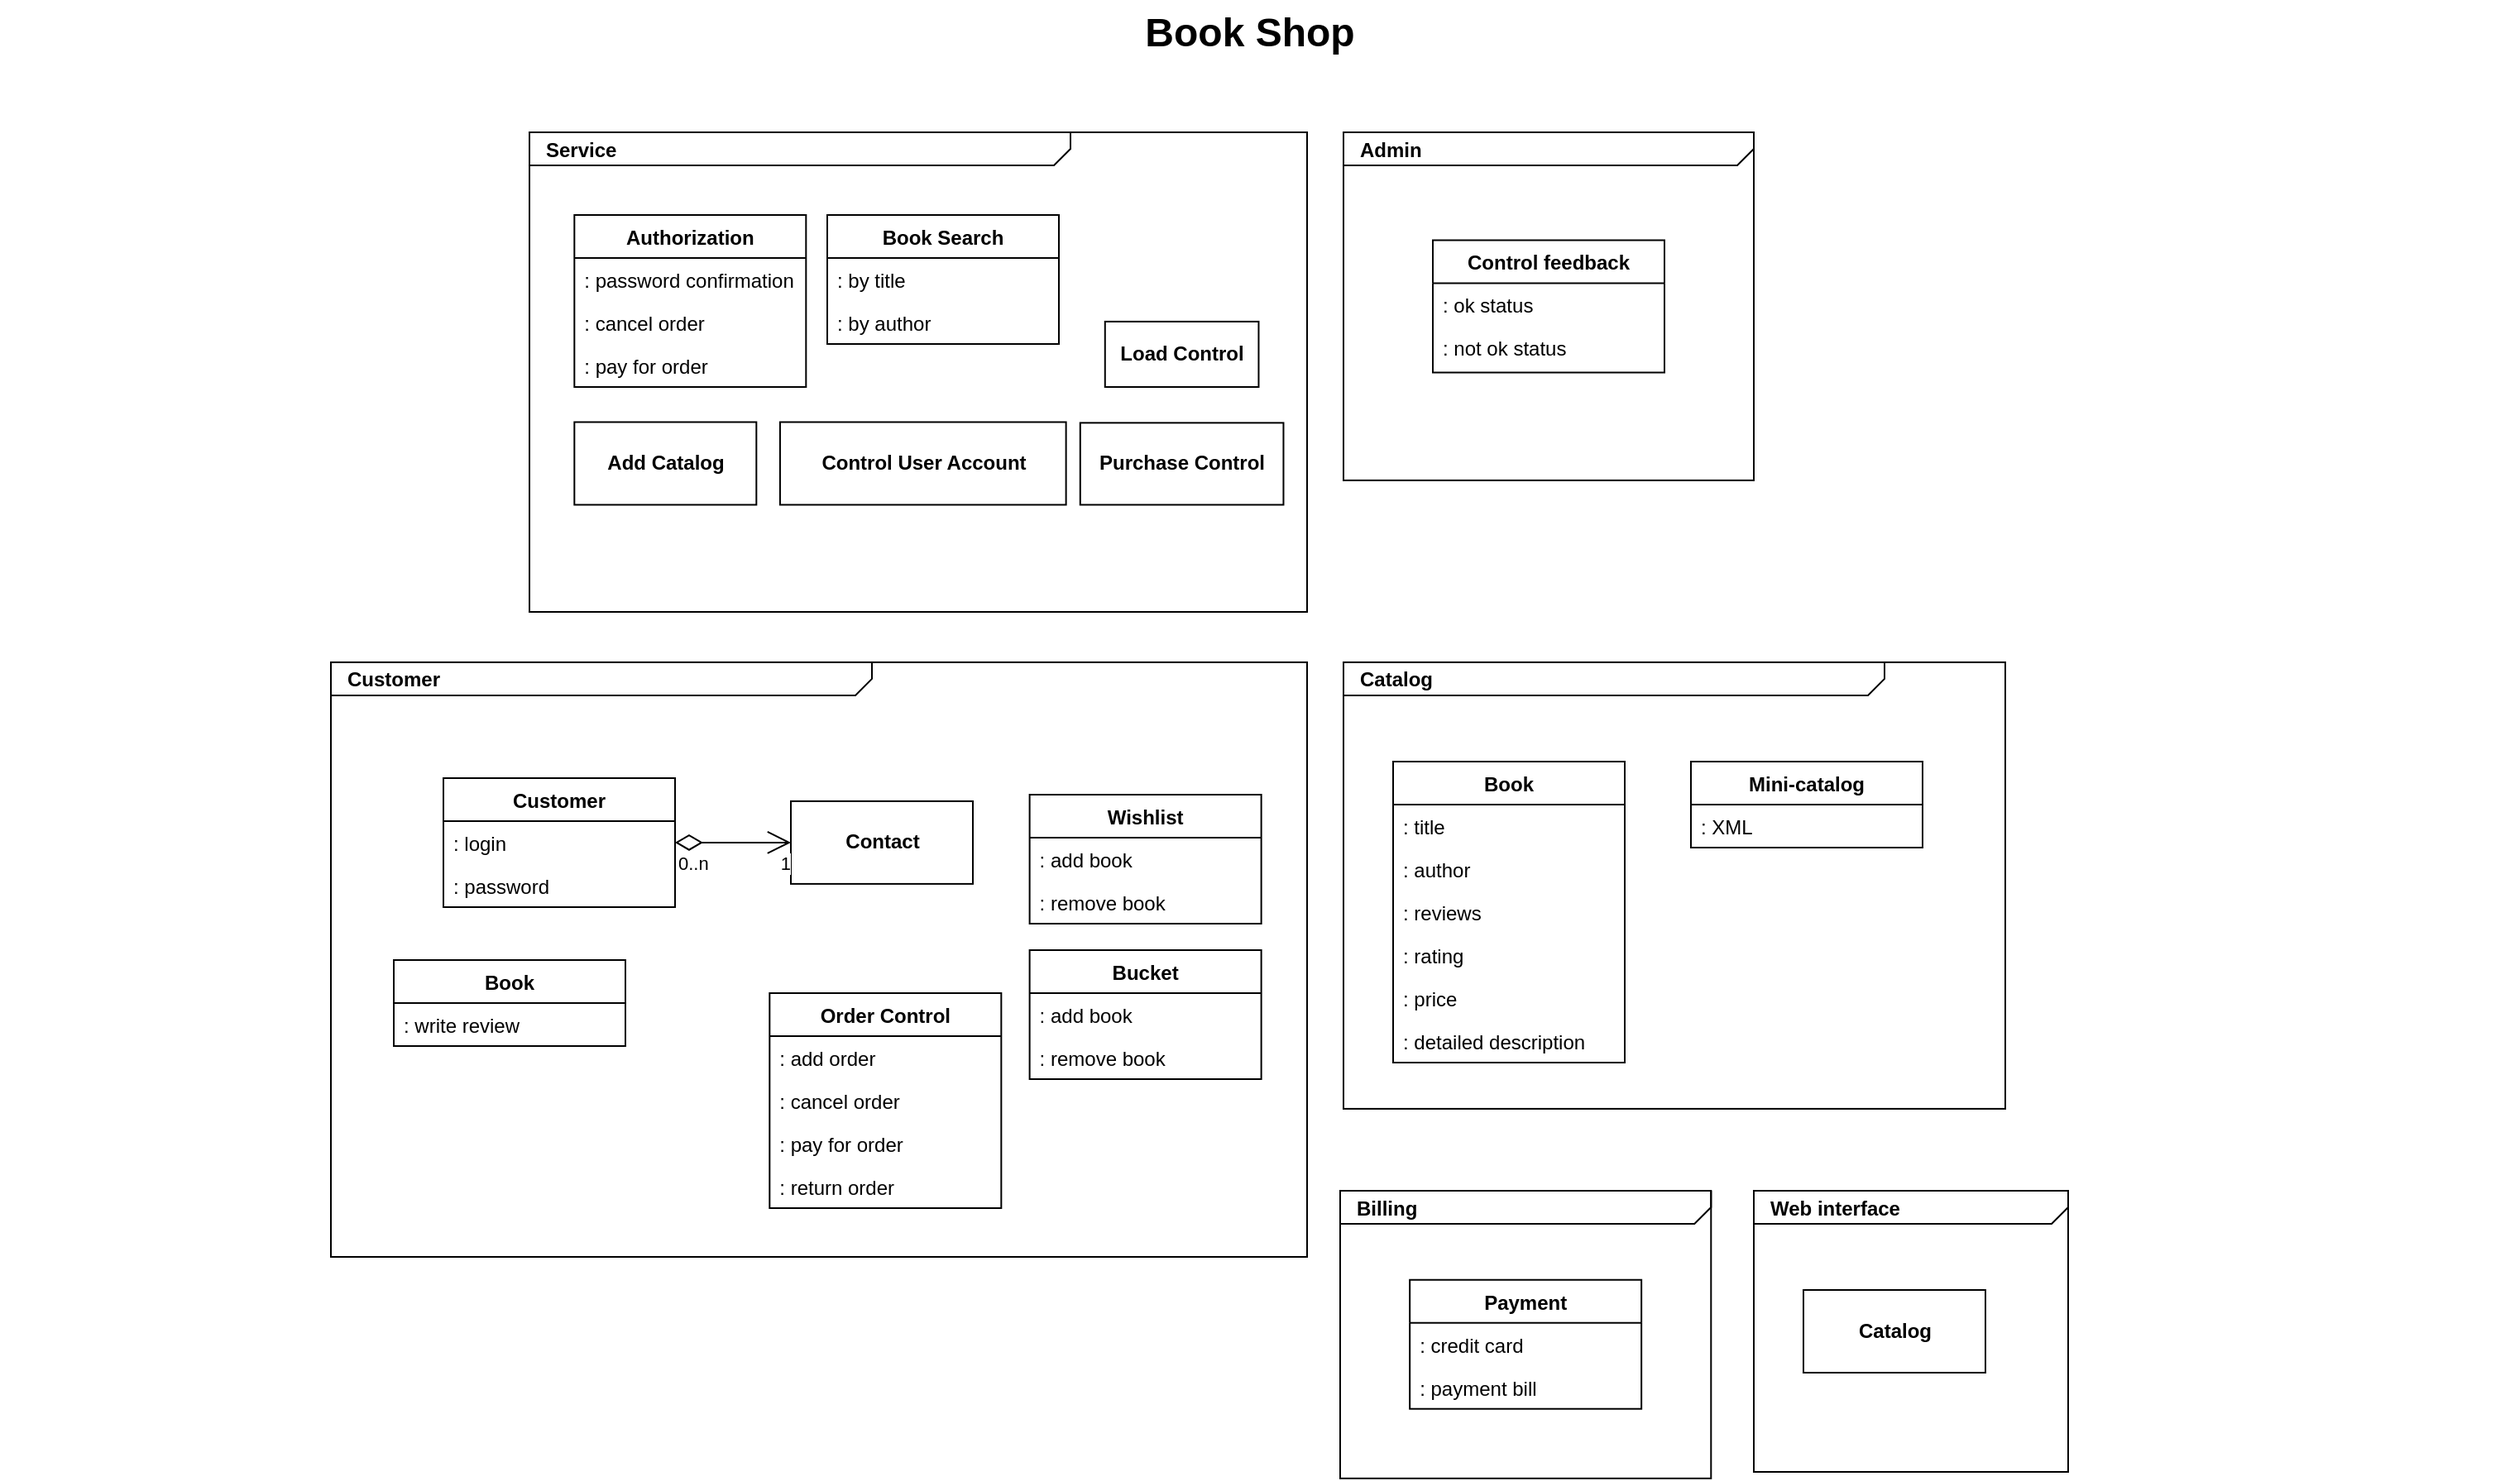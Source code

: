 <mxfile version="13.10.2" type="device"><diagram name="book shop" id="929967ad-93f9-6ef4-fab6-5d389245f69c"><mxGraphModel dx="1820" dy="1622" grid="1" gridSize="10" guides="1" tooltips="1" connect="1" arrows="1" fold="1" page="1" pageScale="1.5" pageWidth="1169" pageHeight="826" background="none" math="0" shadow="0"><root><mxCell id="0" style=";html=1;"/><mxCell id="1" style=";html=1;" parent="0"/><mxCell id="1672d66443f91eb5-1" value="&lt;p style=&quot;margin: 0px ; margin-top: 4px ; margin-left: 10px ; text-align: left&quot;&gt;&lt;b&gt;Web interface&lt;/b&gt;&lt;/p&gt;" style="html=1;strokeWidth=1;shape=mxgraph.sysml.package;html=1;overflow=fill;whiteSpace=wrap;fillColor=none;gradientColor=none;fontSize=12;align=center;labelX=327.64;" parent="1" vertex="1"><mxGeometry x="1270" y="730" width="190" height="170" as="geometry"/></mxCell><mxCell id="1672d66443f91eb5-23" value="Book Shop" style="text;strokeColor=none;fillColor=none;html=1;fontSize=24;fontStyle=1;verticalAlign=middle;align=center;" parent="1" vertex="1"><mxGeometry x="210" y="10" width="1510" height="40" as="geometry"/></mxCell><mxCell id="kzECbn9RoqgpZqz6PSbu-3" value="&lt;p style=&quot;margin: 0px ; margin-top: 4px ; margin-left: 10px ; text-align: left&quot;&gt;&lt;b&gt;Customer&lt;/b&gt;&lt;/p&gt;" style="html=1;strokeWidth=1;shape=mxgraph.sysml.package;html=1;overflow=fill;whiteSpace=wrap;fillColor=none;gradientColor=none;fontSize=12;align=center;labelX=327.64;" vertex="1" parent="1"><mxGeometry x="410" y="410.45" width="590" height="359.55" as="geometry"/></mxCell><mxCell id="kzECbn9RoqgpZqz6PSbu-4" value="&lt;p style=&quot;margin: 0px ; margin-top: 4px ; margin-left: 10px ; text-align: left&quot;&gt;&lt;b&gt;Billing&lt;/b&gt;&lt;/p&gt;" style="html=1;strokeWidth=1;shape=mxgraph.sysml.package;html=1;overflow=fill;whiteSpace=wrap;fillColor=none;gradientColor=none;fontSize=12;align=center;labelX=327.64;" vertex="1" parent="1"><mxGeometry x="1020" y="730" width="224.15" height="173.93" as="geometry"/></mxCell><mxCell id="kzECbn9RoqgpZqz6PSbu-5" value="&lt;p style=&quot;margin: 0px ; margin-top: 4px ; margin-left: 10px ; text-align: left&quot;&gt;&lt;b&gt;Catalog&lt;/b&gt;&lt;/p&gt;" style="html=1;strokeWidth=1;shape=mxgraph.sysml.package;html=1;overflow=fill;whiteSpace=wrap;fillColor=none;gradientColor=none;fontSize=12;align=center;labelX=327.64;" vertex="1" parent="1"><mxGeometry x="1022" y="410.45" width="400" height="270" as="geometry"/></mxCell><mxCell id="kzECbn9RoqgpZqz6PSbu-7" value="Customer" style="swimlane;fontStyle=1;childLayout=stackLayout;horizontal=1;startSize=26;fillColor=none;horizontalStack=0;resizeParent=1;resizeParentMax=0;resizeLast=0;collapsible=1;marginBottom=0;" vertex="1" parent="1"><mxGeometry x="478" y="480.45" width="140" height="78" as="geometry"/></mxCell><mxCell id="kzECbn9RoqgpZqz6PSbu-59" value=": login" style="text;strokeColor=none;fillColor=none;align=left;verticalAlign=top;spacingLeft=4;spacingRight=4;overflow=hidden;rotatable=0;points=[[0,0.5],[1,0.5]];portConstraint=eastwest;" vertex="1" parent="kzECbn9RoqgpZqz6PSbu-7"><mxGeometry y="26" width="140" height="26" as="geometry"/></mxCell><mxCell id="kzECbn9RoqgpZqz6PSbu-58" value=": password" style="text;strokeColor=none;fillColor=none;align=left;verticalAlign=top;spacingLeft=4;spacingRight=4;overflow=hidden;rotatable=0;points=[[0,0.5],[1,0.5]];portConstraint=eastwest;" vertex="1" parent="kzECbn9RoqgpZqz6PSbu-7"><mxGeometry y="52" width="140" height="26" as="geometry"/></mxCell><mxCell id="kzECbn9RoqgpZqz6PSbu-14" value="&lt;b&gt;Contact&lt;/b&gt;" style="html=1;" vertex="1" parent="1"><mxGeometry x="688" y="494.45" width="110" height="50" as="geometry"/></mxCell><mxCell id="kzECbn9RoqgpZqz6PSbu-15" value="" style="endArrow=open;html=1;endSize=12;startArrow=diamondThin;startSize=14;startFill=0;edgeStyle=orthogonalEdgeStyle;" edge="1" parent="1" source="kzECbn9RoqgpZqz6PSbu-7" target="kzECbn9RoqgpZqz6PSbu-14"><mxGeometry relative="1" as="geometry"><mxPoint x="598" y="560.45" as="sourcePoint"/><mxPoint x="758" y="560.45" as="targetPoint"/></mxGeometry></mxCell><mxCell id="kzECbn9RoqgpZqz6PSbu-16" value="0..n" style="edgeLabel;resizable=0;html=1;align=left;verticalAlign=top;" connectable="0" vertex="1" parent="kzECbn9RoqgpZqz6PSbu-15"><mxGeometry x="-1" relative="1" as="geometry"/></mxCell><mxCell id="kzECbn9RoqgpZqz6PSbu-17" value="1" style="edgeLabel;resizable=0;html=1;align=right;verticalAlign=top;" connectable="0" vertex="1" parent="kzECbn9RoqgpZqz6PSbu-15"><mxGeometry x="1" relative="1" as="geometry"/></mxCell><mxCell id="kzECbn9RoqgpZqz6PSbu-19" value="Bucket" style="swimlane;fontStyle=1;childLayout=stackLayout;horizontal=1;startSize=26;fillColor=none;horizontalStack=0;resizeParent=1;resizeParentMax=0;resizeLast=0;collapsible=1;marginBottom=0;" vertex="1" parent="1"><mxGeometry x="832.31" y="584.45" width="140" height="78" as="geometry"/></mxCell><mxCell id="kzECbn9RoqgpZqz6PSbu-20" value=": add book" style="text;strokeColor=none;fillColor=none;align=left;verticalAlign=top;spacingLeft=4;spacingRight=4;overflow=hidden;rotatable=0;points=[[0,0.5],[1,0.5]];portConstraint=eastwest;" vertex="1" parent="kzECbn9RoqgpZqz6PSbu-19"><mxGeometry y="26" width="140" height="26" as="geometry"/></mxCell><mxCell id="kzECbn9RoqgpZqz6PSbu-21" value=": remove book" style="text;strokeColor=none;fillColor=none;align=left;verticalAlign=top;spacingLeft=4;spacingRight=4;overflow=hidden;rotatable=0;points=[[0,0.5],[1,0.5]];portConstraint=eastwest;" vertex="1" parent="kzECbn9RoqgpZqz6PSbu-19"><mxGeometry y="52" width="140" height="26" as="geometry"/></mxCell><mxCell id="kzECbn9RoqgpZqz6PSbu-23" value="Wishlist" style="swimlane;fontStyle=1;childLayout=stackLayout;horizontal=1;startSize=26;fillColor=none;horizontalStack=0;resizeParent=1;resizeParentMax=0;resizeLast=0;collapsible=1;marginBottom=0;" vertex="1" parent="1"><mxGeometry x="832.31" y="490.45" width="140" height="78" as="geometry"/></mxCell><mxCell id="kzECbn9RoqgpZqz6PSbu-24" value=": add book" style="text;strokeColor=none;fillColor=none;align=left;verticalAlign=top;spacingLeft=4;spacingRight=4;overflow=hidden;rotatable=0;points=[[0,0.5],[1,0.5]];portConstraint=eastwest;" vertex="1" parent="kzECbn9RoqgpZqz6PSbu-23"><mxGeometry y="26" width="140" height="26" as="geometry"/></mxCell><mxCell id="kzECbn9RoqgpZqz6PSbu-25" value=": remove book" style="text;strokeColor=none;fillColor=none;align=left;verticalAlign=top;spacingLeft=4;spacingRight=4;overflow=hidden;rotatable=0;points=[[0,0.5],[1,0.5]];portConstraint=eastwest;" vertex="1" parent="kzECbn9RoqgpZqz6PSbu-23"><mxGeometry y="52" width="140" height="26" as="geometry"/></mxCell><mxCell id="kzECbn9RoqgpZqz6PSbu-27" value="Order Control" style="swimlane;fontStyle=1;childLayout=stackLayout;horizontal=1;startSize=26;fillColor=none;horizontalStack=0;resizeParent=1;resizeParentMax=0;resizeLast=0;collapsible=1;marginBottom=0;" vertex="1" parent="1"><mxGeometry x="675.16" y="610.45" width="140" height="130" as="geometry"/></mxCell><mxCell id="kzECbn9RoqgpZqz6PSbu-28" value=": add order" style="text;strokeColor=none;fillColor=none;align=left;verticalAlign=top;spacingLeft=4;spacingRight=4;overflow=hidden;rotatable=0;points=[[0,0.5],[1,0.5]];portConstraint=eastwest;" vertex="1" parent="kzECbn9RoqgpZqz6PSbu-27"><mxGeometry y="26" width="140" height="26" as="geometry"/></mxCell><mxCell id="kzECbn9RoqgpZqz6PSbu-30" value=": cancel order" style="text;strokeColor=none;fillColor=none;align=left;verticalAlign=top;spacingLeft=4;spacingRight=4;overflow=hidden;rotatable=0;points=[[0,0.5],[1,0.5]];portConstraint=eastwest;" vertex="1" parent="kzECbn9RoqgpZqz6PSbu-27"><mxGeometry y="52" width="140" height="26" as="geometry"/></mxCell><mxCell id="kzECbn9RoqgpZqz6PSbu-29" value=": pay for order" style="text;strokeColor=none;fillColor=none;align=left;verticalAlign=top;spacingLeft=4;spacingRight=4;overflow=hidden;rotatable=0;points=[[0,0.5],[1,0.5]];portConstraint=eastwest;" vertex="1" parent="kzECbn9RoqgpZqz6PSbu-27"><mxGeometry y="78" width="140" height="26" as="geometry"/></mxCell><mxCell id="kzECbn9RoqgpZqz6PSbu-75" value=": return order" style="text;strokeColor=none;fillColor=none;align=left;verticalAlign=top;spacingLeft=4;spacingRight=4;overflow=hidden;rotatable=0;points=[[0,0.5],[1,0.5]];portConstraint=eastwest;" vertex="1" parent="kzECbn9RoqgpZqz6PSbu-27"><mxGeometry y="104" width="140" height="26" as="geometry"/></mxCell><mxCell id="kzECbn9RoqgpZqz6PSbu-31" value="Payment" style="swimlane;fontStyle=1;childLayout=stackLayout;horizontal=1;startSize=26;fillColor=none;horizontalStack=0;resizeParent=1;resizeParentMax=0;resizeLast=0;collapsible=1;marginBottom=0;" vertex="1" parent="1"><mxGeometry x="1062.08" y="783.93" width="140" height="78" as="geometry"/></mxCell><mxCell id="kzECbn9RoqgpZqz6PSbu-32" value=": credit card" style="text;strokeColor=none;fillColor=none;align=left;verticalAlign=top;spacingLeft=4;spacingRight=4;overflow=hidden;rotatable=0;points=[[0,0.5],[1,0.5]];portConstraint=eastwest;" vertex="1" parent="kzECbn9RoqgpZqz6PSbu-31"><mxGeometry y="26" width="140" height="26" as="geometry"/></mxCell><mxCell id="kzECbn9RoqgpZqz6PSbu-33" value=": payment bill" style="text;strokeColor=none;fillColor=none;align=left;verticalAlign=top;spacingLeft=4;spacingRight=4;overflow=hidden;rotatable=0;points=[[0,0.5],[1,0.5]];portConstraint=eastwest;" vertex="1" parent="kzECbn9RoqgpZqz6PSbu-31"><mxGeometry y="52" width="140" height="26" as="geometry"/></mxCell><mxCell id="kzECbn9RoqgpZqz6PSbu-35" value="Book" style="swimlane;fontStyle=1;childLayout=stackLayout;horizontal=1;startSize=26;fillColor=none;horizontalStack=0;resizeParent=1;resizeParentMax=0;resizeLast=0;collapsible=1;marginBottom=0;" vertex="1" parent="1"><mxGeometry x="448" y="590.45" width="140" height="52" as="geometry"/></mxCell><mxCell id="kzECbn9RoqgpZqz6PSbu-37" value=": write review" style="text;strokeColor=none;fillColor=none;align=left;verticalAlign=top;spacingLeft=4;spacingRight=4;overflow=hidden;rotatable=0;points=[[0,0.5],[1,0.5]];portConstraint=eastwest;" vertex="1" parent="kzECbn9RoqgpZqz6PSbu-35"><mxGeometry y="26" width="140" height="26" as="geometry"/></mxCell><mxCell id="kzECbn9RoqgpZqz6PSbu-39" value="Book" style="swimlane;fontStyle=1;childLayout=stackLayout;horizontal=1;startSize=26;fillColor=none;horizontalStack=0;resizeParent=1;resizeParentMax=0;resizeLast=0;collapsible=1;marginBottom=0;" vertex="1" parent="1"><mxGeometry x="1052" y="470.45" width="140" height="182" as="geometry"/></mxCell><mxCell id="kzECbn9RoqgpZqz6PSbu-40" value=": title" style="text;strokeColor=none;fillColor=none;align=left;verticalAlign=top;spacingLeft=4;spacingRight=4;overflow=hidden;rotatable=0;points=[[0,0.5],[1,0.5]];portConstraint=eastwest;" vertex="1" parent="kzECbn9RoqgpZqz6PSbu-39"><mxGeometry y="26" width="140" height="26" as="geometry"/></mxCell><mxCell id="kzECbn9RoqgpZqz6PSbu-45" value=": author" style="text;strokeColor=none;fillColor=none;align=left;verticalAlign=top;spacingLeft=4;spacingRight=4;overflow=hidden;rotatable=0;points=[[0,0.5],[1,0.5]];portConstraint=eastwest;" vertex="1" parent="kzECbn9RoqgpZqz6PSbu-39"><mxGeometry y="52" width="140" height="26" as="geometry"/></mxCell><mxCell id="kzECbn9RoqgpZqz6PSbu-46" value=": reviews" style="text;strokeColor=none;fillColor=none;align=left;verticalAlign=top;spacingLeft=4;spacingRight=4;overflow=hidden;rotatable=0;points=[[0,0.5],[1,0.5]];portConstraint=eastwest;" vertex="1" parent="kzECbn9RoqgpZqz6PSbu-39"><mxGeometry y="78" width="140" height="26" as="geometry"/></mxCell><mxCell id="kzECbn9RoqgpZqz6PSbu-41" value=": rating" style="text;strokeColor=none;fillColor=none;align=left;verticalAlign=top;spacingLeft=4;spacingRight=4;overflow=hidden;rotatable=0;points=[[0,0.5],[1,0.5]];portConstraint=eastwest;" vertex="1" parent="kzECbn9RoqgpZqz6PSbu-39"><mxGeometry y="104" width="140" height="26" as="geometry"/></mxCell><mxCell id="kzECbn9RoqgpZqz6PSbu-82" value=": price" style="text;strokeColor=none;fillColor=none;align=left;verticalAlign=top;spacingLeft=4;spacingRight=4;overflow=hidden;rotatable=0;points=[[0,0.5],[1,0.5]];portConstraint=eastwest;" vertex="1" parent="kzECbn9RoqgpZqz6PSbu-39"><mxGeometry y="130" width="140" height="26" as="geometry"/></mxCell><mxCell id="kzECbn9RoqgpZqz6PSbu-47" value=": detailed description" style="text;strokeColor=none;fillColor=none;align=left;verticalAlign=top;spacingLeft=4;spacingRight=4;overflow=hidden;rotatable=0;points=[[0,0.5],[1,0.5]];portConstraint=eastwest;" vertex="1" parent="kzECbn9RoqgpZqz6PSbu-39"><mxGeometry y="156" width="140" height="26" as="geometry"/></mxCell><mxCell id="kzECbn9RoqgpZqz6PSbu-54" value="&lt;b&gt;Catalog&lt;/b&gt;" style="html=1;" vertex="1" parent="1"><mxGeometry x="1300" y="790" width="110" height="50" as="geometry"/></mxCell><mxCell id="kzECbn9RoqgpZqz6PSbu-55" value="&lt;p style=&quot;margin: 0px ; margin-top: 4px ; margin-left: 10px ; text-align: left&quot;&gt;&lt;b&gt;Service&lt;/b&gt;&lt;/p&gt;" style="html=1;strokeWidth=1;shape=mxgraph.sysml.package;html=1;overflow=fill;whiteSpace=wrap;fillColor=none;gradientColor=none;fontSize=12;align=center;labelX=327.64;" vertex="1" parent="1"><mxGeometry x="530" y="90" width="470" height="290" as="geometry"/></mxCell><mxCell id="kzECbn9RoqgpZqz6PSbu-61" value="Authorization" style="swimlane;fontStyle=1;childLayout=stackLayout;horizontal=1;startSize=26;fillColor=none;horizontalStack=0;resizeParent=1;resizeParentMax=0;resizeLast=0;collapsible=1;marginBottom=0;" vertex="1" parent="1"><mxGeometry x="557.16" y="140" width="140" height="104" as="geometry"/></mxCell><mxCell id="kzECbn9RoqgpZqz6PSbu-62" value=": password confirmation" style="text;strokeColor=none;fillColor=none;align=left;verticalAlign=top;spacingLeft=4;spacingRight=4;overflow=hidden;rotatable=0;points=[[0,0.5],[1,0.5]];portConstraint=eastwest;" vertex="1" parent="kzECbn9RoqgpZqz6PSbu-61"><mxGeometry y="26" width="140" height="26" as="geometry"/></mxCell><mxCell id="kzECbn9RoqgpZqz6PSbu-63" value=": cancel order" style="text;strokeColor=none;fillColor=none;align=left;verticalAlign=top;spacingLeft=4;spacingRight=4;overflow=hidden;rotatable=0;points=[[0,0.5],[1,0.5]];portConstraint=eastwest;" vertex="1" parent="kzECbn9RoqgpZqz6PSbu-61"><mxGeometry y="52" width="140" height="26" as="geometry"/></mxCell><mxCell id="kzECbn9RoqgpZqz6PSbu-64" value=": pay for order" style="text;strokeColor=none;fillColor=none;align=left;verticalAlign=top;spacingLeft=4;spacingRight=4;overflow=hidden;rotatable=0;points=[[0,0.5],[1,0.5]];portConstraint=eastwest;" vertex="1" parent="kzECbn9RoqgpZqz6PSbu-61"><mxGeometry y="78" width="140" height="26" as="geometry"/></mxCell><mxCell id="kzECbn9RoqgpZqz6PSbu-65" value="Mini-catalog" style="swimlane;fontStyle=1;childLayout=stackLayout;horizontal=1;startSize=26;fillColor=none;horizontalStack=0;resizeParent=1;resizeParentMax=0;resizeLast=0;collapsible=1;marginBottom=0;" vertex="1" parent="1"><mxGeometry x="1232" y="470.45" width="140" height="52" as="geometry"/></mxCell><mxCell id="kzECbn9RoqgpZqz6PSbu-66" value=": XML" style="text;strokeColor=none;fillColor=none;align=left;verticalAlign=top;spacingLeft=4;spacingRight=4;overflow=hidden;rotatable=0;points=[[0,0.5],[1,0.5]];portConstraint=eastwest;" vertex="1" parent="kzECbn9RoqgpZqz6PSbu-65"><mxGeometry y="26" width="140" height="26" as="geometry"/></mxCell><mxCell id="kzECbn9RoqgpZqz6PSbu-71" value="Book Search" style="swimlane;fontStyle=1;childLayout=stackLayout;horizontal=1;startSize=26;fillColor=none;horizontalStack=0;resizeParent=1;resizeParentMax=0;resizeLast=0;collapsible=1;marginBottom=0;" vertex="1" parent="1"><mxGeometry x="710" y="140" width="140" height="78" as="geometry"/></mxCell><mxCell id="kzECbn9RoqgpZqz6PSbu-72" value=": by title" style="text;strokeColor=none;fillColor=none;align=left;verticalAlign=top;spacingLeft=4;spacingRight=4;overflow=hidden;rotatable=0;points=[[0,0.5],[1,0.5]];portConstraint=eastwest;" vertex="1" parent="kzECbn9RoqgpZqz6PSbu-71"><mxGeometry y="26" width="140" height="26" as="geometry"/></mxCell><mxCell id="kzECbn9RoqgpZqz6PSbu-73" value=": by author" style="text;strokeColor=none;fillColor=none;align=left;verticalAlign=top;spacingLeft=4;spacingRight=4;overflow=hidden;rotatable=0;points=[[0,0.5],[1,0.5]];portConstraint=eastwest;" vertex="1" parent="kzECbn9RoqgpZqz6PSbu-71"><mxGeometry y="52" width="140" height="26" as="geometry"/></mxCell><mxCell id="kzECbn9RoqgpZqz6PSbu-76" value="&lt;p style=&quot;margin: 0px ; margin-top: 4px ; margin-left: 10px ; text-align: left&quot;&gt;&lt;b&gt;Admin&lt;/b&gt;&lt;/p&gt;" style="html=1;strokeWidth=1;shape=mxgraph.sysml.package;html=1;overflow=fill;whiteSpace=wrap;fillColor=none;gradientColor=none;fontSize=12;align=center;labelX=327.64;" vertex="1" parent="1"><mxGeometry x="1022" y="90" width="248" height="210.45" as="geometry"/></mxCell><mxCell id="kzECbn9RoqgpZqz6PSbu-78" value="Control feedback" style="swimlane;fontStyle=1;childLayout=stackLayout;horizontal=1;startSize=26;fillColor=none;horizontalStack=0;resizeParent=1;resizeParentMax=0;resizeLast=0;collapsible=1;marginBottom=0;" vertex="1" parent="1"><mxGeometry x="1076" y="155.23" width="140" height="80" as="geometry"/></mxCell><mxCell id="kzECbn9RoqgpZqz6PSbu-79" value=": ok status" style="text;strokeColor=none;fillColor=none;align=left;verticalAlign=top;spacingLeft=4;spacingRight=4;overflow=hidden;rotatable=0;points=[[0,0.5],[1,0.5]];portConstraint=eastwest;" vertex="1" parent="kzECbn9RoqgpZqz6PSbu-78"><mxGeometry y="26" width="140" height="26" as="geometry"/></mxCell><mxCell id="kzECbn9RoqgpZqz6PSbu-80" value=": not ok status" style="text;strokeColor=none;fillColor=none;align=left;verticalAlign=top;spacingLeft=4;spacingRight=4;overflow=hidden;rotatable=0;points=[[0,0.5],[1,0.5]];portConstraint=eastwest;" vertex="1" parent="kzECbn9RoqgpZqz6PSbu-78"><mxGeometry y="52" width="140" height="28" as="geometry"/></mxCell><mxCell id="kzECbn9RoqgpZqz6PSbu-88" value="&lt;b&gt;Add Catalog&lt;/b&gt;" style="html=1;" vertex="1" parent="1"><mxGeometry x="557.16" y="265.23" width="110" height="50" as="geometry"/></mxCell><mxCell id="kzECbn9RoqgpZqz6PSbu-92" value="&lt;b&gt;Control User Account&lt;/b&gt;" style="html=1;" vertex="1" parent="1"><mxGeometry x="681.47" y="265.23" width="172.84" height="50" as="geometry"/></mxCell><mxCell id="kzECbn9RoqgpZqz6PSbu-94" value="&lt;b&gt;Load Control&lt;/b&gt;" style="html=1;" vertex="1" parent="1"><mxGeometry x="877.89" y="204.45" width="92.84" height="39.55" as="geometry"/></mxCell><mxCell id="kzECbn9RoqgpZqz6PSbu-95" value="&lt;b&gt;Purchase Control&lt;/b&gt;" style="html=1;" vertex="1" parent="1"><mxGeometry x="862.89" y="265.68" width="122.84" height="49.55" as="geometry"/></mxCell></root></mxGraphModel></diagram></mxfile>